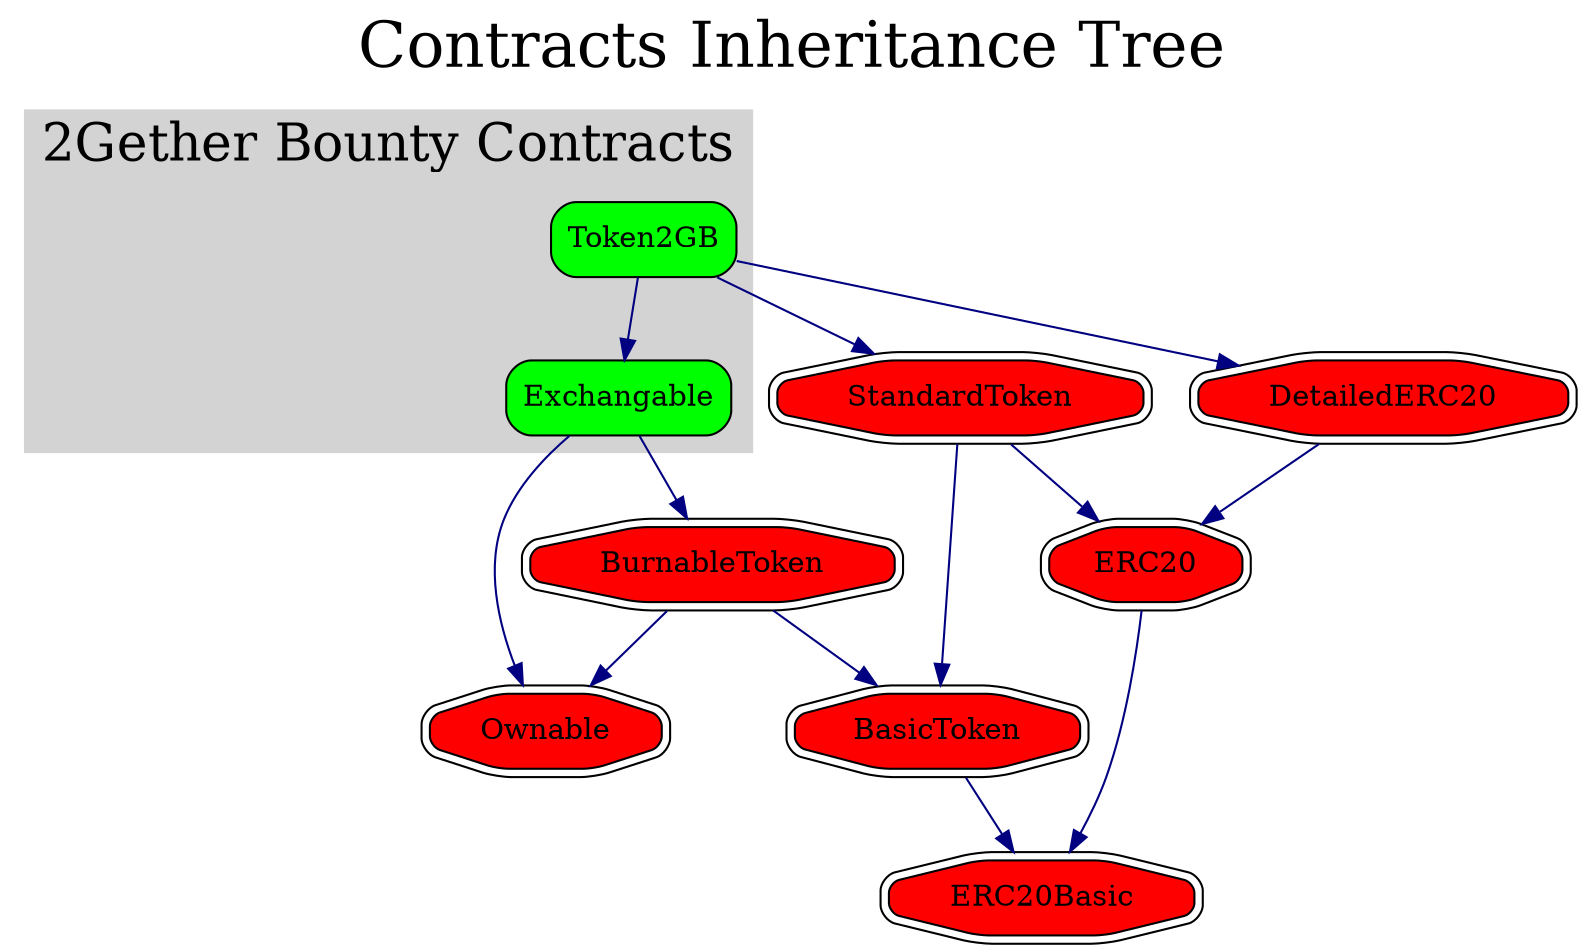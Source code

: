 digraph G {
    edge [arrowsize=1, weight=4., color=navy, constraint=true];
    graph [label="Contracts Inheritance Tree", labelloc=t, fontsize=30];
    
    subgraph cluster_2Gether {
        graph [fontsize=25, label="2Gether Bounty Contracts", style=filled, color=lightgrey];
        node [fillcolor=green, style="rounded,filled", shape=polygon];
        Exchangable; Token2GB;
    
    }

    {   
        node [fillcolor=red, style="rounded,filled", shape=doubleoctagon];
        BasicToken; BurnableToken; DetailedERC20; ERC20; ERC20Basic; Ownable; StandardToken;
    }

	Token2GB -> StandardToken;
    Token2GB -> DetailedERC20;
    Token2GB -> Exchangable;
    Exchangable -> Ownable;
    Exchangable -> BurnableToken;
    StandardToken -> ERC20;
    StandardToken -> BasicToken;
    ERC20 -> ERC20Basic;
    BasicToken -> ERC20Basic;
    BurnableToken -> BasicToken;
    BurnableToken -> Ownable;
    DetailedERC20 -> ERC20;

}